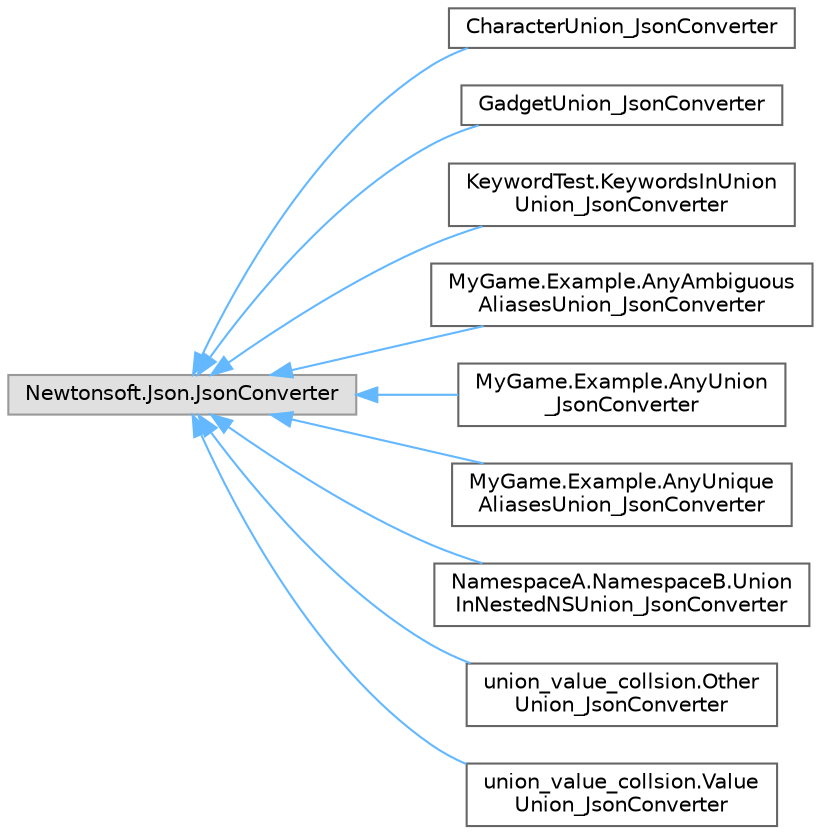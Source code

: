 digraph "Graphical Class Hierarchy"
{
 // LATEX_PDF_SIZE
  bgcolor="transparent";
  edge [fontname=Helvetica,fontsize=10,labelfontname=Helvetica,labelfontsize=10];
  node [fontname=Helvetica,fontsize=10,shape=box,height=0.2,width=0.4];
  rankdir="LR";
  Node0 [id="Node000000",label="Newtonsoft.Json.JsonConverter",height=0.2,width=0.4,color="grey60", fillcolor="#E0E0E0", style="filled",tooltip=" "];
  Node0 -> Node1 [id="edge267_Node000000_Node000001",dir="back",color="steelblue1",style="solid",tooltip=" "];
  Node1 [id="Node000001",label="CharacterUnion_JsonConverter",height=0.2,width=0.4,color="grey40", fillcolor="white", style="filled",URL="$classCharacterUnion__JsonConverter.html",tooltip=" "];
  Node0 -> Node2 [id="edge268_Node000000_Node000002",dir="back",color="steelblue1",style="solid",tooltip=" "];
  Node2 [id="Node000002",label="GadgetUnion_JsonConverter",height=0.2,width=0.4,color="grey40", fillcolor="white", style="filled",URL="$classGadgetUnion__JsonConverter.html",tooltip=" "];
  Node0 -> Node3 [id="edge269_Node000000_Node000003",dir="back",color="steelblue1",style="solid",tooltip=" "];
  Node3 [id="Node000003",label="KeywordTest.KeywordsInUnion\lUnion_JsonConverter",height=0.2,width=0.4,color="grey40", fillcolor="white", style="filled",URL="$classKeywordTest_1_1KeywordsInUnionUnion__JsonConverter.html",tooltip=" "];
  Node0 -> Node4 [id="edge270_Node000000_Node000004",dir="back",color="steelblue1",style="solid",tooltip=" "];
  Node4 [id="Node000004",label="MyGame.Example.AnyAmbiguous\lAliasesUnion_JsonConverter",height=0.2,width=0.4,color="grey40", fillcolor="white", style="filled",URL="$classMyGame_1_1Example_1_1AnyAmbiguousAliasesUnion__JsonConverter.html",tooltip=" "];
  Node0 -> Node5 [id="edge271_Node000000_Node000005",dir="back",color="steelblue1",style="solid",tooltip=" "];
  Node5 [id="Node000005",label="MyGame.Example.AnyUnion\l_JsonConverter",height=0.2,width=0.4,color="grey40", fillcolor="white", style="filled",URL="$classMyGame_1_1Example_1_1AnyUnion__JsonConverter.html",tooltip=" "];
  Node0 -> Node6 [id="edge272_Node000000_Node000006",dir="back",color="steelblue1",style="solid",tooltip=" "];
  Node6 [id="Node000006",label="MyGame.Example.AnyUnique\lAliasesUnion_JsonConverter",height=0.2,width=0.4,color="grey40", fillcolor="white", style="filled",URL="$classMyGame_1_1Example_1_1AnyUniqueAliasesUnion__JsonConverter.html",tooltip=" "];
  Node0 -> Node7 [id="edge273_Node000000_Node000007",dir="back",color="steelblue1",style="solid",tooltip=" "];
  Node7 [id="Node000007",label="NamespaceA.NamespaceB.Union\lInNestedNSUnion_JsonConverter",height=0.2,width=0.4,color="grey40", fillcolor="white", style="filled",URL="$classNamespaceA_1_1NamespaceB_1_1UnionInNestedNSUnion__JsonConverter.html",tooltip=" "];
  Node0 -> Node8 [id="edge274_Node000000_Node000008",dir="back",color="steelblue1",style="solid",tooltip=" "];
  Node8 [id="Node000008",label="union_value_collsion.Other\lUnion_JsonConverter",height=0.2,width=0.4,color="grey40", fillcolor="white", style="filled",URL="$classunion__value__collsion_1_1OtherUnion__JsonConverter.html",tooltip=" "];
  Node0 -> Node9 [id="edge275_Node000000_Node000009",dir="back",color="steelblue1",style="solid",tooltip=" "];
  Node9 [id="Node000009",label="union_value_collsion.Value\lUnion_JsonConverter",height=0.2,width=0.4,color="grey40", fillcolor="white", style="filled",URL="$classunion__value__collsion_1_1ValueUnion__JsonConverter.html",tooltip=" "];
}
